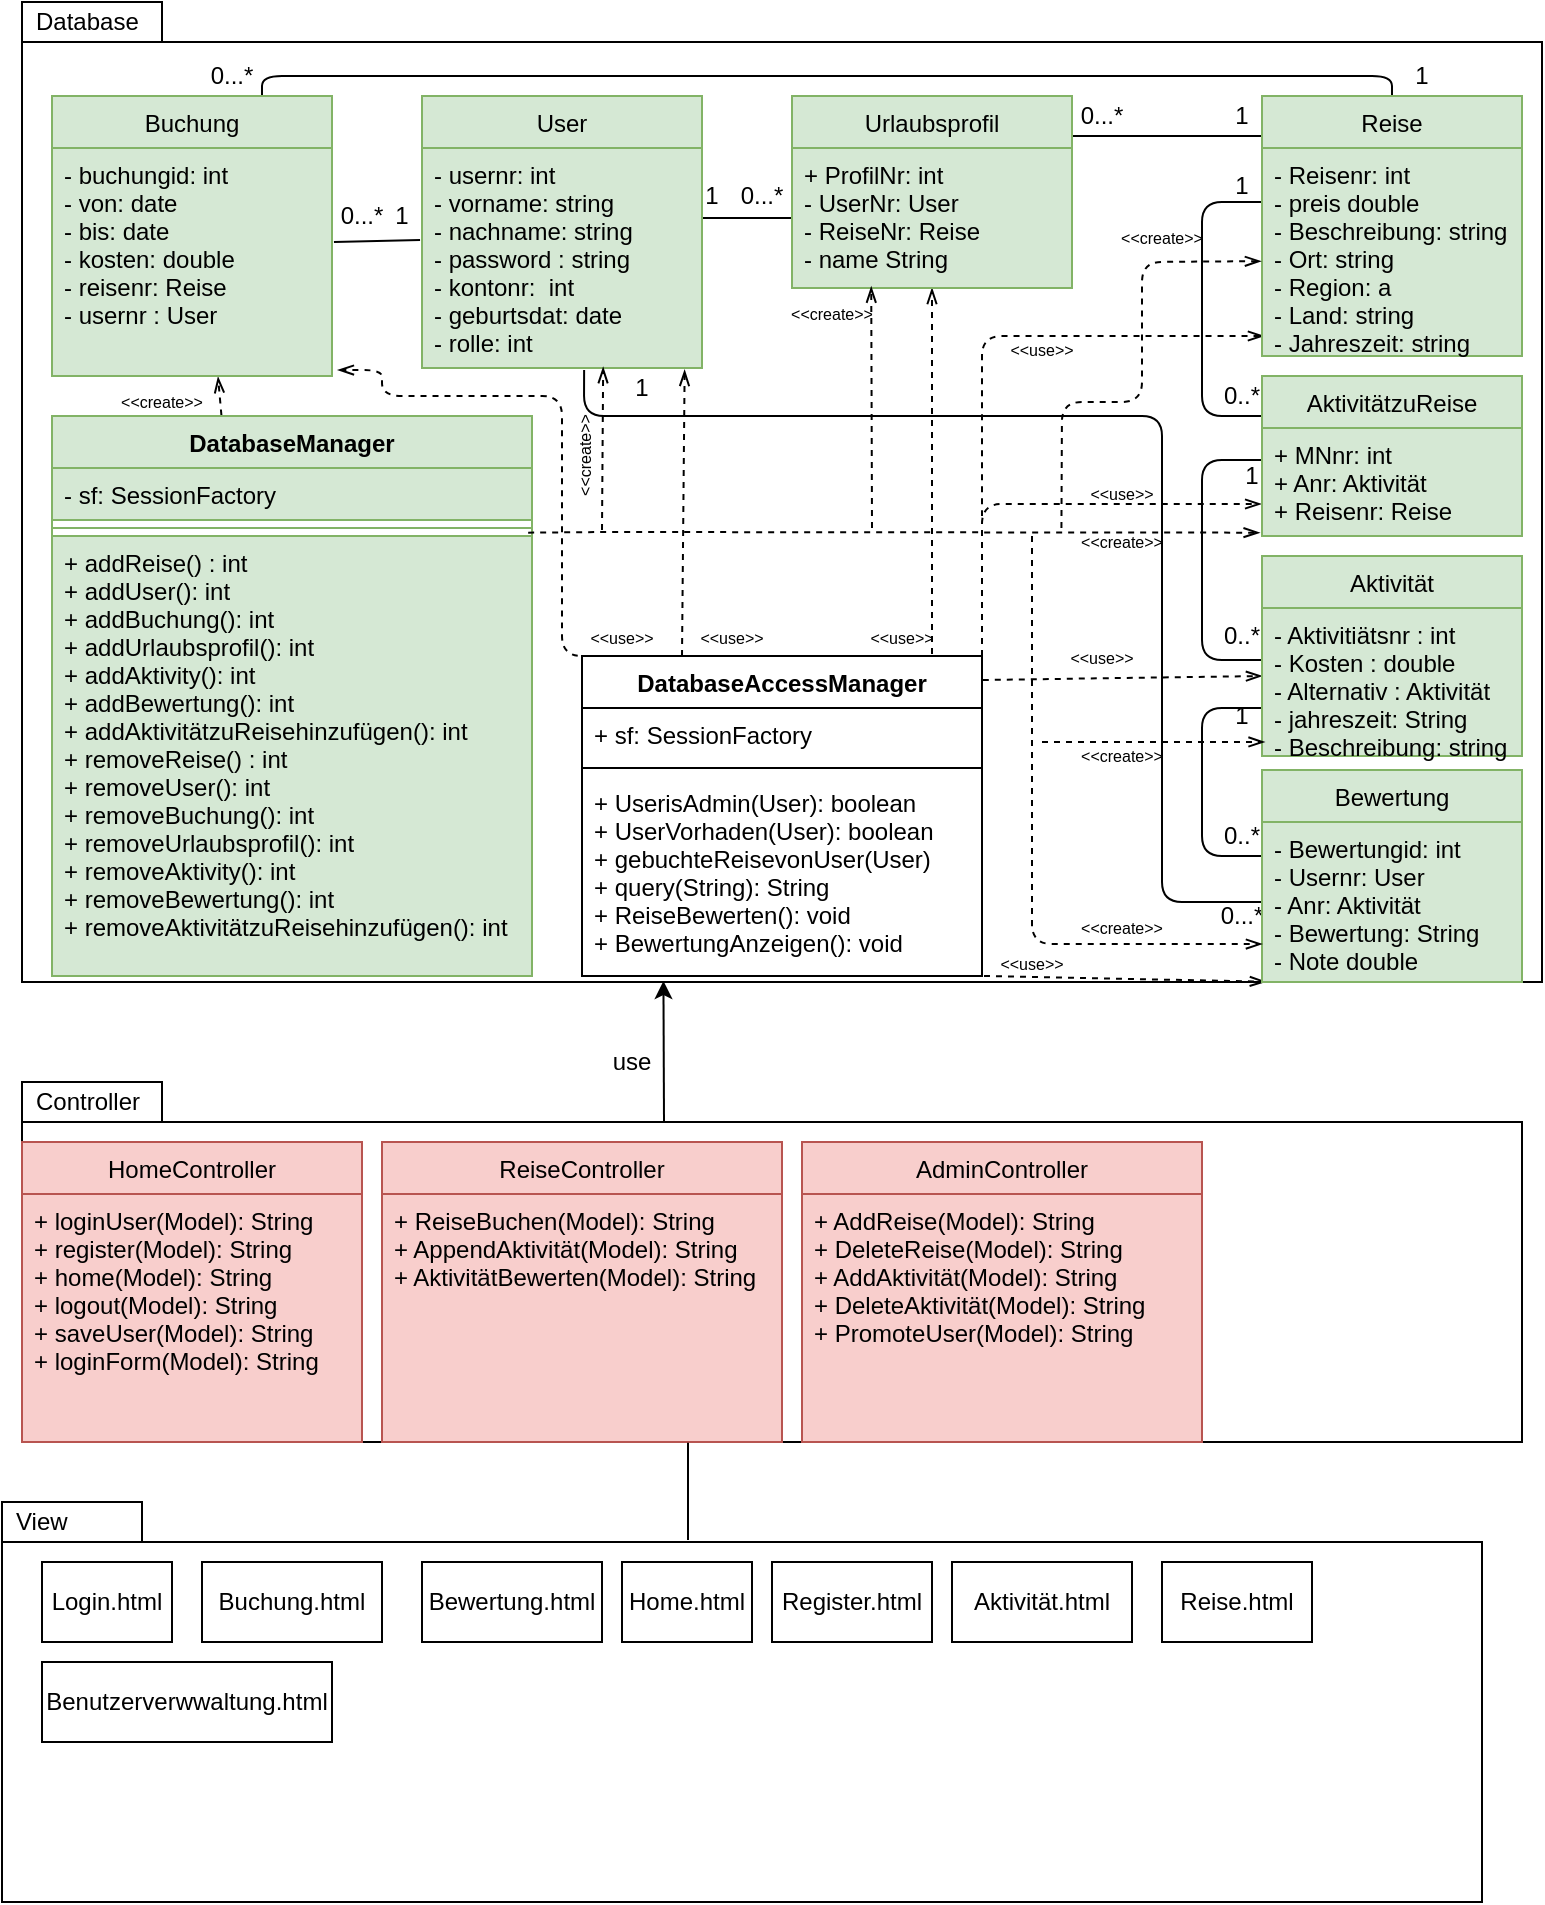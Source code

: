 <mxfile version="13.3.9" type="github">
  <diagram id="cyr7_CDfXnz9qc7WfvMp" name="Page-1">
    <mxGraphModel dx="594" dy="832" grid="1" gridSize="10" guides="1" tooltips="1" connect="1" arrows="1" fold="1" page="1" pageScale="1" pageWidth="827" pageHeight="1169" math="0" shadow="0">
      <root>
        <mxCell id="0" />
        <mxCell id="1" parent="0" />
        <mxCell id="lTzod6EgLH128NTQEFBX-13" value="Controller" style="shape=folder;xSize=90;align=left;spacingLeft=10;align=left;verticalAlign=top;spacingLeft=5;spacingTop=-4;tabWidth=70;tabHeight=20;tabPosition=left;html=1;strokeWidth=1;recursiveResize=0;" vertex="1" parent="1">
          <mxGeometry x="890" y="540" width="750" height="180" as="geometry" />
        </mxCell>
        <mxCell id="lTzod6EgLH128NTQEFBX-23" value="Database" style="shape=folder;xSize=90;align=left;spacingLeft=10;align=left;verticalAlign=top;spacingLeft=5;spacingTop=-4;tabWidth=70;tabHeight=20;tabPosition=left;html=1;strokeWidth=1;recursiveResize=0;" vertex="1" parent="1">
          <mxGeometry x="890" width="760" height="490" as="geometry" />
        </mxCell>
        <mxCell id="lTzod6EgLH128NTQEFBX-43" value="" style="endArrow=none;html=1;entryX=0.015;entryY=0.26;entryDx=0;entryDy=0;entryPerimeter=0;exitX=0;exitY=0.25;exitDx=0;exitDy=0;" edge="1" parent="1" source="lTzod6EgLH128NTQEFBX-36" target="lTzod6EgLH128NTQEFBX-35">
          <mxGeometry width="50" height="50" relative="1" as="geometry">
            <mxPoint x="960" y="307" as="sourcePoint" />
            <mxPoint x="1010" y="257" as="targetPoint" />
            <Array as="points">
              <mxPoint x="1480" y="207" />
              <mxPoint x="1480" y="100" />
            </Array>
          </mxGeometry>
        </mxCell>
        <mxCell id="lTzod6EgLH128NTQEFBX-44" value="1" style="text;html=1;strokeColor=none;fillColor=none;align=center;verticalAlign=middle;whiteSpace=wrap;rounded=0;" vertex="1" parent="1">
          <mxGeometry x="1480" y="82" width="40" height="20" as="geometry" />
        </mxCell>
        <mxCell id="lTzod6EgLH128NTQEFBX-45" value="0..*" style="text;html=1;strokeColor=none;fillColor=none;align=center;verticalAlign=middle;whiteSpace=wrap;rounded=0;" vertex="1" parent="1">
          <mxGeometry x="1480" y="187" width="40" height="20" as="geometry" />
        </mxCell>
        <mxCell id="lTzod6EgLH128NTQEFBX-46" value="" style="endArrow=none;html=1;entryX=0.008;entryY=0.296;entryDx=0;entryDy=0;entryPerimeter=0;exitX=0.008;exitY=0.351;exitDx=0;exitDy=0;exitPerimeter=0;" edge="1" parent="1" source="lTzod6EgLH128NTQEFBX-39" target="lTzod6EgLH128NTQEFBX-37">
          <mxGeometry width="50" height="50" relative="1" as="geometry">
            <mxPoint x="960" y="307" as="sourcePoint" />
            <mxPoint x="1010" y="257" as="targetPoint" />
            <Array as="points">
              <mxPoint x="1480" y="329" />
              <mxPoint x="1480" y="229" />
            </Array>
          </mxGeometry>
        </mxCell>
        <mxCell id="lTzod6EgLH128NTQEFBX-47" value="1" style="text;html=1;strokeColor=none;fillColor=none;align=center;verticalAlign=middle;whiteSpace=wrap;rounded=0;" vertex="1" parent="1">
          <mxGeometry x="1484.5" y="227" width="40" height="20" as="geometry" />
        </mxCell>
        <mxCell id="lTzod6EgLH128NTQEFBX-48" value="0..*" style="text;html=1;strokeColor=none;fillColor=none;align=center;verticalAlign=middle;whiteSpace=wrap;rounded=0;" vertex="1" parent="1">
          <mxGeometry x="1480" y="307" width="40" height="20" as="geometry" />
        </mxCell>
        <mxCell id="lTzod6EgLH128NTQEFBX-49" value="" style="endArrow=none;html=1;entryX=0.008;entryY=0.676;entryDx=0;entryDy=0;entryPerimeter=0;exitX=0.008;exitY=0.213;exitDx=0;exitDy=0;exitPerimeter=0;" edge="1" parent="1" source="lTzod6EgLH128NTQEFBX-41" target="lTzod6EgLH128NTQEFBX-39">
          <mxGeometry width="50" height="50" relative="1" as="geometry">
            <mxPoint x="960" y="307" as="sourcePoint" />
            <mxPoint x="1010" y="257" as="targetPoint" />
            <Array as="points">
              <mxPoint x="1480" y="427" />
              <mxPoint x="1480" y="353" />
            </Array>
          </mxGeometry>
        </mxCell>
        <mxCell id="lTzod6EgLH128NTQEFBX-50" value="1" style="text;html=1;strokeColor=none;fillColor=none;align=center;verticalAlign=middle;whiteSpace=wrap;rounded=0;" vertex="1" parent="1">
          <mxGeometry x="1480" y="347" width="40" height="20" as="geometry" />
        </mxCell>
        <mxCell id="lTzod6EgLH128NTQEFBX-51" value="0..*" style="text;html=1;strokeColor=none;fillColor=none;align=center;verticalAlign=middle;whiteSpace=wrap;rounded=0;" vertex="1" parent="1">
          <mxGeometry x="1480" y="407" width="40" height="20" as="geometry" />
        </mxCell>
        <mxCell id="lTzod6EgLH128NTQEFBX-54" value="" style="endArrow=none;html=1;exitX=0;exitY=1;exitDx=0;exitDy=0;" edge="1" parent="1" source="lTzod6EgLH128NTQEFBX-55">
          <mxGeometry width="50" height="50" relative="1" as="geometry">
            <mxPoint x="960" y="307" as="sourcePoint" />
            <mxPoint x="1510" y="67" as="targetPoint" />
          </mxGeometry>
        </mxCell>
        <mxCell id="lTzod6EgLH128NTQEFBX-55" value="0...*" style="text;html=1;strokeColor=none;fillColor=none;align=center;verticalAlign=middle;whiteSpace=wrap;rounded=0;" vertex="1" parent="1">
          <mxGeometry x="1410" y="47" width="40" height="20" as="geometry" />
        </mxCell>
        <mxCell id="lTzod6EgLH128NTQEFBX-56" value="1" style="text;html=1;strokeColor=none;fillColor=none;align=center;verticalAlign=middle;whiteSpace=wrap;rounded=0;" vertex="1" parent="1">
          <mxGeometry x="1480" y="47" width="40" height="20" as="geometry" />
        </mxCell>
        <mxCell id="lTzod6EgLH128NTQEFBX-59" value="" style="endArrow=none;html=1;entryX=0;entryY=0.5;entryDx=0;entryDy=0;" edge="1" parent="1" target="lTzod6EgLH128NTQEFBX-53">
          <mxGeometry width="50" height="50" relative="1" as="geometry">
            <mxPoint x="1220" y="108" as="sourcePoint" />
            <mxPoint x="1010" y="247" as="targetPoint" />
          </mxGeometry>
        </mxCell>
        <mxCell id="lTzod6EgLH128NTQEFBX-60" value="1" style="text;html=1;strokeColor=none;fillColor=none;align=center;verticalAlign=middle;whiteSpace=wrap;rounded=0;" vertex="1" parent="1">
          <mxGeometry x="1225" y="87" width="20" height="20" as="geometry" />
        </mxCell>
        <mxCell id="lTzod6EgLH128NTQEFBX-61" value="0...*" style="text;html=1;strokeColor=none;fillColor=none;align=center;verticalAlign=middle;whiteSpace=wrap;rounded=0;" vertex="1" parent="1">
          <mxGeometry x="1245" y="87" width="30" height="20" as="geometry" />
        </mxCell>
        <mxCell id="lTzod6EgLH128NTQEFBX-67" value="" style="endArrow=none;html=1;exitX=0.579;exitY=1.009;exitDx=0;exitDy=0;exitPerimeter=0;entryX=0;entryY=0.5;entryDx=0;entryDy=0;" edge="1" parent="1" source="lTzod6EgLH128NTQEFBX-58" target="lTzod6EgLH128NTQEFBX-41">
          <mxGeometry width="50" height="50" relative="1" as="geometry">
            <mxPoint x="1150" y="297" as="sourcePoint" />
            <mxPoint x="1200" y="247" as="targetPoint" />
            <Array as="points">
              <mxPoint x="1171" y="207" />
              <mxPoint x="1460" y="207" />
              <mxPoint x="1460" y="450" />
            </Array>
          </mxGeometry>
        </mxCell>
        <mxCell id="lTzod6EgLH128NTQEFBX-68" value="1" style="text;html=1;strokeColor=none;fillColor=none;align=center;verticalAlign=middle;whiteSpace=wrap;rounded=0;" vertex="1" parent="1">
          <mxGeometry x="1180" y="183" width="40" height="20" as="geometry" />
        </mxCell>
        <mxCell id="lTzod6EgLH128NTQEFBX-71" value="0...*" style="text;html=1;strokeColor=none;fillColor=none;align=center;verticalAlign=middle;whiteSpace=wrap;rounded=0;" vertex="1" parent="1">
          <mxGeometry x="1484.5" y="447" width="30" height="20" as="geometry" />
        </mxCell>
        <mxCell id="lTzod6EgLH128NTQEFBX-72" value="" style="endArrow=none;html=1;entryX=-0.007;entryY=0.418;entryDx=0;entryDy=0;exitX=1.007;exitY=0.412;exitDx=0;exitDy=0;exitPerimeter=0;entryPerimeter=0;" edge="1" parent="1" source="lTzod6EgLH128NTQEFBX-65" target="lTzod6EgLH128NTQEFBX-58">
          <mxGeometry width="50" height="50" relative="1" as="geometry">
            <mxPoint x="890" y="297" as="sourcePoint" />
            <mxPoint x="940" y="247" as="targetPoint" />
          </mxGeometry>
        </mxCell>
        <mxCell id="lTzod6EgLH128NTQEFBX-73" value="1" style="text;html=1;strokeColor=none;fillColor=none;align=center;verticalAlign=middle;whiteSpace=wrap;rounded=0;" vertex="1" parent="1">
          <mxGeometry x="1070" y="97" width="20" height="20" as="geometry" />
        </mxCell>
        <mxCell id="lTzod6EgLH128NTQEFBX-75" value="0...*" style="text;html=1;strokeColor=none;fillColor=none;align=center;verticalAlign=middle;whiteSpace=wrap;rounded=0;" vertex="1" parent="1">
          <mxGeometry x="1045" y="97" width="30" height="20" as="geometry" />
        </mxCell>
        <mxCell id="lTzod6EgLH128NTQEFBX-76" value="" style="endArrow=none;html=1;exitX=0.75;exitY=0;exitDx=0;exitDy=0;entryX=0.5;entryY=0;entryDx=0;entryDy=0;" edge="1" parent="1" source="lTzod6EgLH128NTQEFBX-64" target="lTzod6EgLH128NTQEFBX-34">
          <mxGeometry width="50" height="50" relative="1" as="geometry">
            <mxPoint x="1230" y="207" as="sourcePoint" />
            <mxPoint x="1280" y="157" as="targetPoint" />
            <Array as="points">
              <mxPoint x="1010" y="37" />
              <mxPoint x="1575" y="37" />
            </Array>
          </mxGeometry>
        </mxCell>
        <mxCell id="lTzod6EgLH128NTQEFBX-77" value="0...*" style="text;html=1;strokeColor=none;fillColor=none;align=center;verticalAlign=middle;whiteSpace=wrap;rounded=0;" vertex="1" parent="1">
          <mxGeometry x="980" y="27" width="30" height="20" as="geometry" />
        </mxCell>
        <mxCell id="lTzod6EgLH128NTQEFBX-80" value="1" style="text;html=1;strokeColor=none;fillColor=none;align=center;verticalAlign=middle;whiteSpace=wrap;rounded=0;" vertex="1" parent="1">
          <mxGeometry x="1580" y="27" width="20" height="20" as="geometry" />
        </mxCell>
        <mxCell id="lTzod6EgLH128NTQEFBX-89" value="" style="endArrow=openThin;dashed=1;html=1;entryX=0.015;entryY=0.998;entryDx=0;entryDy=0;entryPerimeter=0;endFill=0;" edge="1" parent="1" target="lTzod6EgLH128NTQEFBX-41">
          <mxGeometry width="50" height="50" relative="1" as="geometry">
            <mxPoint x="1371" y="487" as="sourcePoint" />
            <mxPoint x="1330" y="457" as="targetPoint" />
          </mxGeometry>
        </mxCell>
        <mxCell id="lTzod6EgLH128NTQEFBX-91" value="" style="endArrow=openThin;dashed=1;html=1;endFill=0;exitX=1.002;exitY=0.075;exitDx=0;exitDy=0;exitPerimeter=0;" edge="1" parent="1" source="lTzod6EgLH128NTQEFBX-85">
          <mxGeometry width="50" height="50" relative="1" as="geometry">
            <mxPoint x="1225.0" y="267" as="sourcePoint" />
            <mxPoint x="1510" y="337" as="targetPoint" />
          </mxGeometry>
        </mxCell>
        <mxCell id="lTzod6EgLH128NTQEFBX-93" value="" style="endArrow=openThin;dashed=1;html=1;endFill=0;entryX=0.5;entryY=1;entryDx=0;entryDy=0;" edge="1" parent="1" target="lTzod6EgLH128NTQEFBX-52">
          <mxGeometry width="50" height="50" relative="1" as="geometry">
            <mxPoint x="1345" y="326" as="sourcePoint" />
            <mxPoint x="1440" y="277" as="targetPoint" />
          </mxGeometry>
        </mxCell>
        <mxCell id="lTzod6EgLH128NTQEFBX-95" value="" style="endArrow=openThin;dashed=1;html=1;endFill=0;exitX=1;exitY=0;exitDx=0;exitDy=0;" edge="1" parent="1" source="lTzod6EgLH128NTQEFBX-85">
          <mxGeometry width="50" height="50" relative="1" as="geometry">
            <mxPoint x="1370" y="253" as="sourcePoint" />
            <mxPoint x="1509.6" y="251" as="targetPoint" />
            <Array as="points">
              <mxPoint x="1370" y="251" />
            </Array>
          </mxGeometry>
        </mxCell>
        <mxCell id="lTzod6EgLH128NTQEFBX-97" value="" style="endArrow=none;dashed=1;html=1;endFill=0;startArrow=openThin;startFill=0;" edge="1" parent="1">
          <mxGeometry width="50" height="50" relative="1" as="geometry">
            <mxPoint x="1511" y="167" as="sourcePoint" />
            <mxPoint x="1370" y="257" as="targetPoint" />
            <Array as="points">
              <mxPoint x="1370" y="167" />
            </Array>
          </mxGeometry>
        </mxCell>
        <mxCell id="lTzod6EgLH128NTQEFBX-99" value="" style="endArrow=openThin;dashed=1;html=1;entryX=0.938;entryY=1.009;entryDx=0;entryDy=0;entryPerimeter=0;exitX=0.25;exitY=0;exitDx=0;exitDy=0;startArrow=none;startFill=0;endFill=0;" edge="1" parent="1" source="lTzod6EgLH128NTQEFBX-85" target="lTzod6EgLH128NTQEFBX-58">
          <mxGeometry width="50" height="50" relative="1" as="geometry">
            <mxPoint x="1280" y="337" as="sourcePoint" />
            <mxPoint x="1330" y="287" as="targetPoint" />
          </mxGeometry>
        </mxCell>
        <mxCell id="lTzod6EgLH128NTQEFBX-101" value="" style="endArrow=openThin;dashed=1;html=1;entryX=1.021;entryY=0.974;entryDx=0;entryDy=0;entryPerimeter=0;exitX=0.05;exitY=0;exitDx=0;exitDy=0;exitPerimeter=0;endFill=0;" edge="1" parent="1" source="lTzod6EgLH128NTQEFBX-85" target="lTzod6EgLH128NTQEFBX-65">
          <mxGeometry width="50" height="50" relative="1" as="geometry">
            <mxPoint x="1280" y="337" as="sourcePoint" />
            <mxPoint x="1330" y="287" as="targetPoint" />
            <Array as="points">
              <mxPoint x="1160" y="327" />
              <mxPoint x="1160" y="307" />
              <mxPoint x="1160" y="227" />
              <mxPoint x="1160" y="197" />
              <mxPoint x="1070" y="197" />
              <mxPoint x="1070" y="184" />
            </Array>
          </mxGeometry>
        </mxCell>
        <mxCell id="lTzod6EgLH128NTQEFBX-102" value="&lt;font style=&quot;font-size: 8px&quot;&gt;&amp;lt;&amp;lt;use&amp;gt;&amp;gt;&lt;/font&gt;" style="text;html=1;strokeColor=none;fillColor=none;align=center;verticalAlign=middle;whiteSpace=wrap;rounded=0;" vertex="1" parent="1">
          <mxGeometry x="1170" y="307" width="40" height="20" as="geometry" />
        </mxCell>
        <mxCell id="lTzod6EgLH128NTQEFBX-103" value="" style="endArrow=openThin;dashed=1;html=1;exitX=0.353;exitY=-0.001;exitDx=0;exitDy=0;exitPerimeter=0;entryX=0.593;entryY=1.004;entryDx=0;entryDy=0;entryPerimeter=0;endFill=0;" edge="1" parent="1" source="lTzod6EgLH128NTQEFBX-81" target="lTzod6EgLH128NTQEFBX-65">
          <mxGeometry width="50" height="50" relative="1" as="geometry">
            <mxPoint x="1280" y="337" as="sourcePoint" />
            <mxPoint x="1330" y="287" as="targetPoint" />
          </mxGeometry>
        </mxCell>
        <mxCell id="lTzod6EgLH128NTQEFBX-34" value="Reise" style="swimlane;fontStyle=0;childLayout=stackLayout;horizontal=1;startSize=26;fillColor=#d5e8d4;horizontalStack=0;resizeParent=1;resizeParentMax=0;resizeLast=0;collapsible=1;marginBottom=0;strokeColor=#82b366;" vertex="1" parent="1">
          <mxGeometry x="1510" y="47" width="130" height="130" as="geometry" />
        </mxCell>
        <mxCell id="lTzod6EgLH128NTQEFBX-35" value="- Reisenr: int&#xa;- preis double&#xa;- Beschreibung: string&#xa;- Ort: string&#xa;- Region: a&#xa;- Land: string&#xa;- Jahreszeit: string" style="text;strokeColor=#82b366;fillColor=#d5e8d4;align=left;verticalAlign=top;spacingLeft=4;spacingRight=4;overflow=hidden;rotatable=0;points=[[0,0.5],[1,0.5]];portConstraint=eastwest;" vertex="1" parent="lTzod6EgLH128NTQEFBX-34">
          <mxGeometry y="26" width="130" height="104" as="geometry" />
        </mxCell>
        <mxCell id="lTzod6EgLH128NTQEFBX-36" value="AktivitätzuReise" style="swimlane;fontStyle=0;childLayout=stackLayout;horizontal=1;startSize=26;fillColor=#d5e8d4;horizontalStack=0;resizeParent=1;resizeParentMax=0;resizeLast=0;collapsible=1;marginBottom=0;strokeColor=#82b366;" vertex="1" parent="1">
          <mxGeometry x="1510" y="187" width="130" height="80" as="geometry" />
        </mxCell>
        <mxCell id="lTzod6EgLH128NTQEFBX-37" value="+ MNnr: int&#xa;+ Anr: Aktivität&#xa;+ Reisenr: Reise" style="text;strokeColor=#82b366;fillColor=#d5e8d4;align=left;verticalAlign=top;spacingLeft=4;spacingRight=4;overflow=hidden;rotatable=0;points=[[0,0.5],[1,0.5]];portConstraint=eastwest;" vertex="1" parent="lTzod6EgLH128NTQEFBX-36">
          <mxGeometry y="26" width="130" height="54" as="geometry" />
        </mxCell>
        <mxCell id="lTzod6EgLH128NTQEFBX-38" value="Aktivität" style="swimlane;fontStyle=0;childLayout=stackLayout;horizontal=1;startSize=26;fillColor=#d5e8d4;horizontalStack=0;resizeParent=1;resizeParentMax=0;resizeLast=0;collapsible=1;marginBottom=0;strokeColor=#82b366;" vertex="1" parent="1">
          <mxGeometry x="1510" y="277" width="130" height="100" as="geometry" />
        </mxCell>
        <mxCell id="lTzod6EgLH128NTQEFBX-39" value="- Aktivitiätsnr : int&#xa;- Kosten : double&#xa;- Alternativ : Aktivität&#xa;- jahreszeit: String&#xa;- Beschreibung: string" style="text;strokeColor=#82b366;fillColor=#d5e8d4;align=left;verticalAlign=top;spacingLeft=4;spacingRight=4;overflow=hidden;rotatable=0;points=[[0,0.5],[1,0.5]];portConstraint=eastwest;" vertex="1" parent="lTzod6EgLH128NTQEFBX-38">
          <mxGeometry y="26" width="130" height="74" as="geometry" />
        </mxCell>
        <mxCell id="lTzod6EgLH128NTQEFBX-40" value="Bewertung" style="swimlane;fontStyle=0;childLayout=stackLayout;horizontal=1;startSize=26;fillColor=#d5e8d4;horizontalStack=0;resizeParent=1;resizeParentMax=0;resizeLast=0;collapsible=1;marginBottom=0;strokeColor=#82b366;" vertex="1" parent="1">
          <mxGeometry x="1510" y="384" width="130" height="106" as="geometry" />
        </mxCell>
        <mxCell id="lTzod6EgLH128NTQEFBX-41" value="- Bewertungid: int&#xa;- Usernr: User&#xa;- Anr: Aktivität&#xa;- Bewertung: String&#xa;- Note double" style="text;strokeColor=#82b366;fillColor=#d5e8d4;align=left;verticalAlign=top;spacingLeft=4;spacingRight=4;overflow=hidden;rotatable=0;points=[[0,0.5],[1,0.5]];portConstraint=eastwest;" vertex="1" parent="lTzod6EgLH128NTQEFBX-40">
          <mxGeometry y="26" width="130" height="80" as="geometry" />
        </mxCell>
        <mxCell id="lTzod6EgLH128NTQEFBX-52" value="Urlaubsprofil" style="swimlane;fontStyle=0;childLayout=stackLayout;horizontal=1;startSize=26;fillColor=#d5e8d4;horizontalStack=0;resizeParent=1;resizeParentMax=0;resizeLast=0;collapsible=1;marginBottom=0;strokeColor=#82b366;" vertex="1" parent="1">
          <mxGeometry x="1275" y="47" width="140" height="96" as="geometry" />
        </mxCell>
        <mxCell id="lTzod6EgLH128NTQEFBX-53" value="+ ProfilNr: int&#xa;- UserNr: User&#xa;- ReiseNr: Reise&#xa;- name String" style="text;strokeColor=#82b366;fillColor=#d5e8d4;align=left;verticalAlign=top;spacingLeft=4;spacingRight=4;overflow=hidden;rotatable=0;points=[[0,0.5],[1,0.5]];portConstraint=eastwest;" vertex="1" parent="lTzod6EgLH128NTQEFBX-52">
          <mxGeometry y="26" width="140" height="70" as="geometry" />
        </mxCell>
        <mxCell id="lTzod6EgLH128NTQEFBX-64" value="Buchung" style="swimlane;fontStyle=0;childLayout=stackLayout;horizontal=1;startSize=26;fillColor=#d5e8d4;horizontalStack=0;resizeParent=1;resizeParentMax=0;resizeLast=0;collapsible=1;marginBottom=0;strokeColor=#82b366;" vertex="1" parent="1">
          <mxGeometry x="905" y="47" width="140" height="140" as="geometry" />
        </mxCell>
        <mxCell id="lTzod6EgLH128NTQEFBX-65" value="- buchungid: int&#xa;- von: date&#xa;- bis: date&#xa;- kosten: double&#xa;- reisenr: Reise&#xa;- usernr : User" style="text;strokeColor=#82b366;fillColor=#d5e8d4;align=left;verticalAlign=top;spacingLeft=4;spacingRight=4;overflow=hidden;rotatable=0;points=[[0,0.5],[1,0.5]];portConstraint=eastwest;" vertex="1" parent="lTzod6EgLH128NTQEFBX-64">
          <mxGeometry y="26" width="140" height="114" as="geometry" />
        </mxCell>
        <mxCell id="lTzod6EgLH128NTQEFBX-57" value="User" style="swimlane;fontStyle=0;childLayout=stackLayout;horizontal=1;startSize=26;fillColor=#d5e8d4;horizontalStack=0;resizeParent=1;resizeParentMax=0;resizeLast=0;collapsible=1;marginBottom=0;strokeColor=#82b366;" vertex="1" parent="1">
          <mxGeometry x="1090" y="47" width="140" height="136" as="geometry" />
        </mxCell>
        <mxCell id="lTzod6EgLH128NTQEFBX-58" value="- usernr: int&#xa;- vorname: string&#xa;- nachname: string&#xa;- password : string&#xa;- kontonr:  int&#xa;- geburtsdat: date&#xa;- rolle: int" style="text;strokeColor=#82b366;fillColor=#d5e8d4;align=left;verticalAlign=top;spacingLeft=4;spacingRight=4;overflow=hidden;rotatable=0;points=[[0,0.5],[1,0.5]];portConstraint=eastwest;" vertex="1" parent="lTzod6EgLH128NTQEFBX-57">
          <mxGeometry y="26" width="140" height="110" as="geometry" />
        </mxCell>
        <mxCell id="lTzod6EgLH128NTQEFBX-81" value="DatabaseManager" style="swimlane;fontStyle=1;align=center;verticalAlign=top;childLayout=stackLayout;horizontal=1;startSize=26;horizontalStack=0;resizeParent=1;resizeParentMax=0;resizeLast=0;collapsible=1;marginBottom=0;fillColor=#d5e8d4;strokeColor=#82b366;" vertex="1" parent="1">
          <mxGeometry x="905" y="207" width="240" height="280" as="geometry" />
        </mxCell>
        <mxCell id="lTzod6EgLH128NTQEFBX-82" value="- sf: SessionFactory" style="text;strokeColor=#82b366;fillColor=#d5e8d4;align=left;verticalAlign=top;spacingLeft=4;spacingRight=4;overflow=hidden;rotatable=0;points=[[0,0.5],[1,0.5]];portConstraint=eastwest;" vertex="1" parent="lTzod6EgLH128NTQEFBX-81">
          <mxGeometry y="26" width="240" height="26" as="geometry" />
        </mxCell>
        <mxCell id="lTzod6EgLH128NTQEFBX-83" value="" style="line;strokeWidth=1;fillColor=#d5e8d4;align=left;verticalAlign=middle;spacingTop=-1;spacingLeft=3;spacingRight=3;rotatable=0;labelPosition=right;points=[];portConstraint=eastwest;strokeColor=#82b366;" vertex="1" parent="lTzod6EgLH128NTQEFBX-81">
          <mxGeometry y="52" width="240" height="8" as="geometry" />
        </mxCell>
        <mxCell id="lTzod6EgLH128NTQEFBX-84" value="+ addReise() : int&#xa;+ addUser(): int&#xa;+ addBuchung(): int&#xa;+ addUrlaubsprofil(): int&#xa;+ addAktivity(): int&#xa;+ addBewertung(): int&#xa;+ addAktivitätzuReisehinzufügen(): int&#xa;+ removeReise() : int&#xa;+ removeUser(): int&#xa;+ removeBuchung(): int&#xa;+ removeUrlaubsprofil(): int&#xa;+ removeAktivity(): int&#xa;+ removeBewertung(): int&#xa;+ removeAktivitätzuReisehinzufügen(): int" style="text;strokeColor=#82b366;fillColor=#d5e8d4;align=left;verticalAlign=top;spacingLeft=4;spacingRight=4;overflow=hidden;rotatable=0;points=[[0,0.5],[1,0.5]];portConstraint=eastwest;" vertex="1" parent="lTzod6EgLH128NTQEFBX-81">
          <mxGeometry y="60" width="240" height="220" as="geometry" />
        </mxCell>
        <mxCell id="lTzod6EgLH128NTQEFBX-85" value="DatabaseAccessManager" style="swimlane;fontStyle=1;align=center;verticalAlign=top;childLayout=stackLayout;horizontal=1;startSize=26;horizontalStack=0;resizeParent=1;resizeParentMax=0;resizeLast=0;collapsible=1;marginBottom=0;fontSize=12;" vertex="1" parent="1">
          <mxGeometry x="1170" y="327" width="200" height="160" as="geometry" />
        </mxCell>
        <mxCell id="lTzod6EgLH128NTQEFBX-86" value="+ sf: SessionFactory" style="text;strokeColor=none;fillColor=none;align=left;verticalAlign=top;spacingLeft=4;spacingRight=4;overflow=hidden;rotatable=0;points=[[0,0.5],[1,0.5]];portConstraint=eastwest;" vertex="1" parent="lTzod6EgLH128NTQEFBX-85">
          <mxGeometry y="26" width="200" height="26" as="geometry" />
        </mxCell>
        <mxCell id="lTzod6EgLH128NTQEFBX-87" value="" style="line;strokeWidth=1;fillColor=none;align=left;verticalAlign=middle;spacingTop=-1;spacingLeft=3;spacingRight=3;rotatable=0;labelPosition=right;points=[];portConstraint=eastwest;" vertex="1" parent="lTzod6EgLH128NTQEFBX-85">
          <mxGeometry y="52" width="200" height="8" as="geometry" />
        </mxCell>
        <mxCell id="lTzod6EgLH128NTQEFBX-88" value="+ UserisAdmin(User): boolean&#xa;+ UserVorhaden(User): boolean&#xa;+ gebuchteReisevonUser(User)&#xa;+ query(String): String&#xa;+ ReiseBewerten(): void&#xa;+ BewertungAnzeigen(): void&#xa;" style="text;strokeColor=none;fillColor=none;align=left;verticalAlign=top;spacingLeft=4;spacingRight=4;overflow=hidden;rotatable=0;points=[[0,0.5],[1,0.5]];portConstraint=eastwest;" vertex="1" parent="lTzod6EgLH128NTQEFBX-85">
          <mxGeometry y="60" width="200" height="100" as="geometry" />
        </mxCell>
        <mxCell id="lTzod6EgLH128NTQEFBX-104" value="&lt;font style=&quot;font-size: 8px&quot;&gt;&amp;lt;&amp;lt;create&amp;gt;&amp;gt;&lt;/font&gt;" style="text;html=1;strokeColor=none;fillColor=none;align=center;verticalAlign=middle;whiteSpace=wrap;rounded=0;" vertex="1" parent="1">
          <mxGeometry x="940" y="190" width="40" height="17" as="geometry" />
        </mxCell>
        <mxCell id="lTzod6EgLH128NTQEFBX-105" value="&lt;font style=&quot;font-size: 8px&quot;&gt;&amp;lt;&amp;lt;use&amp;gt;&amp;gt;&lt;/font&gt;" style="text;html=1;strokeColor=none;fillColor=none;align=center;verticalAlign=middle;whiteSpace=wrap;rounded=0;" vertex="1" parent="1">
          <mxGeometry x="1225" y="307" width="40" height="20" as="geometry" />
        </mxCell>
        <mxCell id="lTzod6EgLH128NTQEFBX-106" value="&lt;font style=&quot;font-size: 8px&quot;&gt;&amp;lt;&amp;lt;use&amp;gt;&amp;gt;&lt;/font&gt;" style="text;html=1;strokeColor=none;fillColor=none;align=center;verticalAlign=middle;whiteSpace=wrap;rounded=0;" vertex="1" parent="1">
          <mxGeometry x="1420" y="235" width="40" height="20" as="geometry" />
        </mxCell>
        <mxCell id="lTzod6EgLH128NTQEFBX-107" value="&lt;font style=&quot;font-size: 8px&quot;&gt;&amp;lt;&amp;lt;use&amp;gt;&amp;gt;&lt;/font&gt;" style="text;html=1;strokeColor=none;fillColor=none;align=center;verticalAlign=middle;whiteSpace=wrap;rounded=0;" vertex="1" parent="1">
          <mxGeometry x="1410" y="317" width="40" height="20" as="geometry" />
        </mxCell>
        <mxCell id="lTzod6EgLH128NTQEFBX-108" value="&lt;font style=&quot;font-size: 8px&quot;&gt;&amp;lt;&amp;lt;use&amp;gt;&amp;gt;&lt;/font&gt;" style="text;html=1;strokeColor=none;fillColor=none;align=center;verticalAlign=middle;whiteSpace=wrap;rounded=0;" vertex="1" parent="1">
          <mxGeometry x="1375" y="470" width="40" height="20" as="geometry" />
        </mxCell>
        <mxCell id="lTzod6EgLH128NTQEFBX-109" value="&lt;font style=&quot;font-size: 8px&quot;&gt;&amp;lt;&amp;lt;use&amp;gt;&amp;gt;&lt;/font&gt;" style="text;html=1;strokeColor=none;fillColor=none;align=center;verticalAlign=middle;whiteSpace=wrap;rounded=0;" vertex="1" parent="1">
          <mxGeometry x="1380" y="163" width="40" height="20" as="geometry" />
        </mxCell>
        <mxCell id="lTzod6EgLH128NTQEFBX-111" value="" style="endArrow=openThin;dashed=1;html=1;entryX=-0.009;entryY=0.969;entryDx=0;entryDy=0;entryPerimeter=0;exitX=0.992;exitY=0.792;exitDx=0;exitDy=0;exitPerimeter=0;startArrow=none;startFill=0;endFill=0;" edge="1" parent="1" source="lTzod6EgLH128NTQEFBX-83" target="lTzod6EgLH128NTQEFBX-37">
          <mxGeometry width="50" height="50" relative="1" as="geometry">
            <mxPoint x="1280" y="340" as="sourcePoint" />
            <mxPoint x="1330" y="290" as="targetPoint" />
            <Array as="points">
              <mxPoint x="1181" y="265" />
            </Array>
          </mxGeometry>
        </mxCell>
        <mxCell id="lTzod6EgLH128NTQEFBX-115" value="" style="endArrow=openThin;dashed=1;html=1;entryX=0.283;entryY=0.99;entryDx=0;entryDy=0;entryPerimeter=0;endFill=0;" edge="1" parent="1" target="lTzod6EgLH128NTQEFBX-53">
          <mxGeometry width="50" height="50" relative="1" as="geometry">
            <mxPoint x="1315" y="263" as="sourcePoint" />
            <mxPoint x="1315" y="163" as="targetPoint" />
          </mxGeometry>
        </mxCell>
        <mxCell id="lTzod6EgLH128NTQEFBX-116" value="" style="endArrow=openThin;dashed=1;html=1;endFill=0;entryX=0.647;entryY=0.996;entryDx=0;entryDy=0;entryPerimeter=0;" edge="1" parent="1" target="lTzod6EgLH128NTQEFBX-58">
          <mxGeometry width="50" height="50" relative="1" as="geometry">
            <mxPoint x="1180" y="264" as="sourcePoint" />
            <mxPoint x="1180" y="187" as="targetPoint" />
          </mxGeometry>
        </mxCell>
        <mxCell id="lTzod6EgLH128NTQEFBX-118" value="" style="endArrow=openThin;dashed=1;html=1;entryX=-0.004;entryY=0.544;entryDx=0;entryDy=0;entryPerimeter=0;endFill=0;" edge="1" parent="1" target="lTzod6EgLH128NTQEFBX-35">
          <mxGeometry width="50" height="50" relative="1" as="geometry">
            <mxPoint x="1409.72" y="263" as="sourcePoint" />
            <mxPoint x="1409.72" y="203" as="targetPoint" />
            <Array as="points">
              <mxPoint x="1410" y="200" />
              <mxPoint x="1450" y="200" />
              <mxPoint x="1450" y="130" />
            </Array>
          </mxGeometry>
        </mxCell>
        <mxCell id="lTzod6EgLH128NTQEFBX-119" value="" style="endArrow=openThin;dashed=1;html=1;entryX=0;entryY=0.763;entryDx=0;entryDy=0;entryPerimeter=0;endFill=0;" edge="1" parent="1" target="lTzod6EgLH128NTQEFBX-41">
          <mxGeometry width="50" height="50" relative="1" as="geometry">
            <mxPoint x="1395" y="267" as="sourcePoint" />
            <mxPoint x="1390" y="381" as="targetPoint" />
            <Array as="points">
              <mxPoint x="1395" y="471" />
            </Array>
          </mxGeometry>
        </mxCell>
        <mxCell id="lTzod6EgLH128NTQEFBX-121" value="" style="endArrow=openThin;dashed=1;html=1;entryX=0.01;entryY=0.905;entryDx=0;entryDy=0;entryPerimeter=0;endFill=0;" edge="1" parent="1" target="lTzod6EgLH128NTQEFBX-39">
          <mxGeometry width="50" height="50" relative="1" as="geometry">
            <mxPoint x="1400" y="370" as="sourcePoint" />
            <mxPoint x="1450" y="330" as="targetPoint" />
          </mxGeometry>
        </mxCell>
        <mxCell id="lTzod6EgLH128NTQEFBX-122" value="&lt;font style=&quot;font-size: 8px&quot;&gt;&amp;lt;&amp;lt;create&amp;gt;&amp;gt;&lt;/font&gt;" style="text;html=1;strokeColor=none;fillColor=none;align=center;verticalAlign=middle;whiteSpace=wrap;rounded=0;rotation=0;" vertex="1" parent="1">
          <mxGeometry x="1275" y="146" width="40" height="17" as="geometry" />
        </mxCell>
        <mxCell id="lTzod6EgLH128NTQEFBX-123" value="&lt;font style=&quot;font-size: 8px&quot;&gt;&amp;lt;&amp;lt;use&amp;gt;&amp;gt;&lt;/font&gt;" style="text;html=1;strokeColor=none;fillColor=none;align=center;verticalAlign=middle;whiteSpace=wrap;rounded=0;" vertex="1" parent="1">
          <mxGeometry x="1310" y="307" width="40" height="20" as="geometry" />
        </mxCell>
        <mxCell id="lTzod6EgLH128NTQEFBX-125" value="&lt;font style=&quot;font-size: 8px&quot;&gt;&amp;lt;&amp;lt;create&amp;gt;&amp;gt;&lt;/font&gt;" style="text;html=1;strokeColor=none;fillColor=none;align=center;verticalAlign=middle;whiteSpace=wrap;rounded=0;rotation=-90;" vertex="1" parent="1">
          <mxGeometry x="1150" y="218" width="40" height="17" as="geometry" />
        </mxCell>
        <mxCell id="lTzod6EgLH128NTQEFBX-126" value="&lt;font style=&quot;font-size: 8px&quot;&gt;&amp;lt;&amp;lt;create&amp;gt;&amp;gt;&lt;/font&gt;" style="text;html=1;strokeColor=none;fillColor=none;align=center;verticalAlign=middle;whiteSpace=wrap;rounded=0;rotation=0;" vertex="1" parent="1">
          <mxGeometry x="1440" y="108.5" width="40" height="17" as="geometry" />
        </mxCell>
        <mxCell id="lTzod6EgLH128NTQEFBX-127" value="&lt;font style=&quot;font-size: 8px&quot;&gt;&amp;lt;&amp;lt;create&amp;gt;&amp;gt;&lt;/font&gt;" style="text;html=1;strokeColor=none;fillColor=none;align=center;verticalAlign=middle;whiteSpace=wrap;rounded=0;rotation=0;" vertex="1" parent="1">
          <mxGeometry x="1420" y="260" width="40" height="17" as="geometry" />
        </mxCell>
        <mxCell id="lTzod6EgLH128NTQEFBX-128" value="&lt;font style=&quot;font-size: 8px&quot;&gt;&amp;lt;&amp;lt;create&amp;gt;&amp;gt;&lt;/font&gt;" style="text;html=1;strokeColor=none;fillColor=none;align=center;verticalAlign=middle;whiteSpace=wrap;rounded=0;rotation=0;" vertex="1" parent="1">
          <mxGeometry x="1420" y="367" width="40" height="17" as="geometry" />
        </mxCell>
        <mxCell id="lTzod6EgLH128NTQEFBX-129" value="&lt;font style=&quot;font-size: 8px&quot;&gt;&amp;lt;&amp;lt;create&amp;gt;&amp;gt;&lt;/font&gt;" style="text;html=1;strokeColor=none;fillColor=none;align=center;verticalAlign=middle;whiteSpace=wrap;rounded=0;rotation=0;" vertex="1" parent="1">
          <mxGeometry x="1420" y="453" width="40" height="17" as="geometry" />
        </mxCell>
        <mxCell id="lTzod6EgLH128NTQEFBX-17" value="HomeController" style="swimlane;fontStyle=0;childLayout=stackLayout;horizontal=1;startSize=26;fillColor=#f8cecc;horizontalStack=0;resizeParent=1;resizeParentMax=0;resizeLast=0;collapsible=1;marginBottom=0;strokeColor=#b85450;" vertex="1" parent="1">
          <mxGeometry x="890" y="570" width="170" height="150" as="geometry" />
        </mxCell>
        <mxCell id="lTzod6EgLH128NTQEFBX-18" value="+ loginUser(Model): String&#xa;+ register(Model): String&#xa;+ home(Model): String&#xa;+ logout(Model): String&#xa;+ saveUser(Model): String&#xa;+ loginForm(Model): String" style="text;strokeColor=#b85450;fillColor=#f8cecc;align=left;verticalAlign=top;spacingLeft=4;spacingRight=4;overflow=hidden;rotatable=0;points=[[0,0.5],[1,0.5]];portConstraint=eastwest;" vertex="1" parent="lTzod6EgLH128NTQEFBX-17">
          <mxGeometry y="26" width="170" height="124" as="geometry" />
        </mxCell>
        <mxCell id="lTzod6EgLH128NTQEFBX-19" value="ReiseController" style="swimlane;fontStyle=0;childLayout=stackLayout;horizontal=1;startSize=26;fillColor=#f8cecc;horizontalStack=0;resizeParent=1;resizeParentMax=0;resizeLast=0;collapsible=1;marginBottom=0;strokeColor=#b85450;" vertex="1" parent="1">
          <mxGeometry x="1070" y="570" width="200" height="150" as="geometry" />
        </mxCell>
        <mxCell id="lTzod6EgLH128NTQEFBX-20" value="+ ReiseBuchen(Model): String&#xa;+ AppendAktivität(Model): String&#xa;+ AktivitätBewerten(Model): String" style="text;strokeColor=#b85450;fillColor=#f8cecc;align=left;verticalAlign=top;spacingLeft=4;spacingRight=4;overflow=hidden;rotatable=0;points=[[0,0.5],[1,0.5]];portConstraint=eastwest;" vertex="1" parent="lTzod6EgLH128NTQEFBX-19">
          <mxGeometry y="26" width="200" height="124" as="geometry" />
        </mxCell>
        <mxCell id="lTzod6EgLH128NTQEFBX-21" value="AdminController" style="swimlane;fontStyle=0;childLayout=stackLayout;horizontal=1;startSize=26;fillColor=#f8cecc;horizontalStack=0;resizeParent=1;resizeParentMax=0;resizeLast=0;collapsible=1;marginBottom=0;strokeColor=#b85450;" vertex="1" parent="1">
          <mxGeometry x="1280" y="570" width="200" height="150" as="geometry" />
        </mxCell>
        <mxCell id="lTzod6EgLH128NTQEFBX-22" value="+ AddReise(Model): String&#xa;+ DeleteReise(Model): String&#xa;+ AddAktivität(Model): String&#xa;+ DeleteAktivität(Model): String&#xa;+ PromoteUser(Model): String" style="text;strokeColor=#b85450;fillColor=#f8cecc;align=left;verticalAlign=top;spacingLeft=4;spacingRight=4;overflow=hidden;rotatable=0;points=[[0,0.5],[1,0.5]];portConstraint=eastwest;" vertex="1" parent="lTzod6EgLH128NTQEFBX-21">
          <mxGeometry y="26" width="200" height="124" as="geometry" />
        </mxCell>
        <mxCell id="lTzod6EgLH128NTQEFBX-130" value="" style="endArrow=classic;html=1;entryX=0.422;entryY=0.999;entryDx=0;entryDy=0;entryPerimeter=0;exitX=0.428;exitY=0.111;exitDx=0;exitDy=0;exitPerimeter=0;" edge="1" parent="1" source="lTzod6EgLH128NTQEFBX-13" target="lTzod6EgLH128NTQEFBX-23">
          <mxGeometry width="50" height="50" relative="1" as="geometry">
            <mxPoint x="1060" y="580" as="sourcePoint" />
            <mxPoint x="1110" y="530" as="targetPoint" />
          </mxGeometry>
        </mxCell>
        <mxCell id="lTzod6EgLH128NTQEFBX-131" value="&lt;font style=&quot;font-size: 12px&quot;&gt;use&lt;/font&gt;" style="text;html=1;strokeColor=none;fillColor=none;align=center;verticalAlign=middle;whiteSpace=wrap;rounded=0;" vertex="1" parent="1">
          <mxGeometry x="1180" y="520" width="30" height="20" as="geometry" />
        </mxCell>
        <mxCell id="lTzod6EgLH128NTQEFBX-132" value="View" style="shape=folder;xSize=90;align=left;spacingLeft=10;align=left;verticalAlign=top;spacingLeft=5;spacingTop=-4;tabWidth=70;tabHeight=20;tabPosition=left;html=1;strokeWidth=1;recursiveResize=0;" vertex="1" parent="1">
          <mxGeometry x="880" y="750" width="740" height="200" as="geometry" />
        </mxCell>
        <mxCell id="lTzod6EgLH128NTQEFBX-136" value="" style="endArrow=none;html=1;entryX=0.765;entryY=1.003;entryDx=0;entryDy=0;entryPerimeter=0;" edge="1" parent="1" target="lTzod6EgLH128NTQEFBX-20">
          <mxGeometry width="50" height="50" relative="1" as="geometry">
            <mxPoint x="1223" y="769" as="sourcePoint" />
            <mxPoint x="1200" y="880" as="targetPoint" />
          </mxGeometry>
        </mxCell>
        <mxCell id="lTzod6EgLH128NTQEFBX-137" value="Login.html" style="rounded=0;whiteSpace=wrap;html=1;" vertex="1" parent="1">
          <mxGeometry x="900" y="780" width="65" height="40" as="geometry" />
        </mxCell>
        <mxCell id="lTzod6EgLH128NTQEFBX-138" value="Home.html" style="rounded=0;whiteSpace=wrap;html=1;" vertex="1" parent="1">
          <mxGeometry x="1190" y="780" width="65" height="40" as="geometry" />
        </mxCell>
        <mxCell id="lTzod6EgLH128NTQEFBX-139" value="Register.html" style="rounded=0;whiteSpace=wrap;html=1;" vertex="1" parent="1">
          <mxGeometry x="1265" y="780" width="80" height="40" as="geometry" />
        </mxCell>
        <mxCell id="lTzod6EgLH128NTQEFBX-140" value="Benutzerverwwaltung.html" style="rounded=0;whiteSpace=wrap;html=1;" vertex="1" parent="1">
          <mxGeometry x="900" y="830" width="145" height="40" as="geometry" />
        </mxCell>
        <mxCell id="lTzod6EgLH128NTQEFBX-141" value="Reise.html" style="rounded=0;whiteSpace=wrap;html=1;" vertex="1" parent="1">
          <mxGeometry x="1460" y="780" width="75" height="40" as="geometry" />
        </mxCell>
        <mxCell id="lTzod6EgLH128NTQEFBX-143" value="Buchung.html" style="rounded=0;whiteSpace=wrap;html=1;" vertex="1" parent="1">
          <mxGeometry x="980" y="780" width="90" height="40" as="geometry" />
        </mxCell>
        <mxCell id="lTzod6EgLH128NTQEFBX-146" value="Bewertung.html" style="rounded=0;whiteSpace=wrap;html=1;" vertex="1" parent="1">
          <mxGeometry x="1090" y="780" width="90" height="40" as="geometry" />
        </mxCell>
        <mxCell id="lTzod6EgLH128NTQEFBX-147" value="Aktivität.html" style="rounded=0;whiteSpace=wrap;html=1;" vertex="1" parent="1">
          <mxGeometry x="1355" y="780" width="90" height="40" as="geometry" />
        </mxCell>
      </root>
    </mxGraphModel>
  </diagram>
</mxfile>
